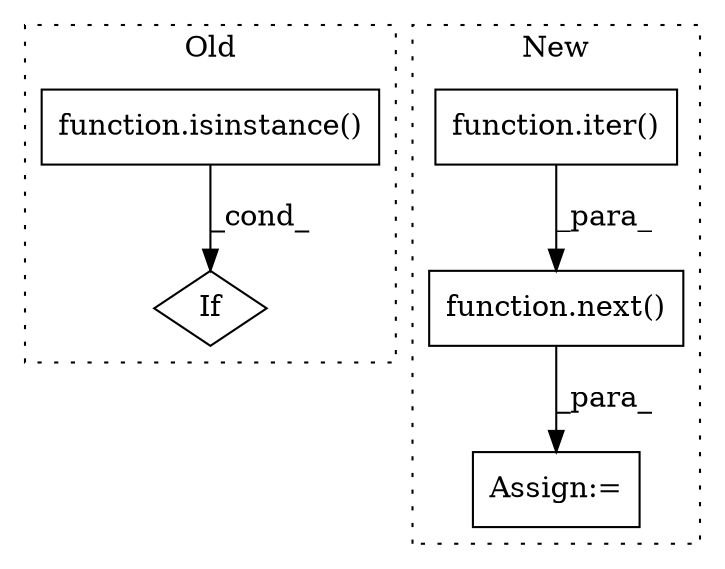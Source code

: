 digraph G {
subgraph cluster0 {
1 [label="function.isinstance()" a="75" s="754,780" l="11,1" shape="box"];
4 [label="If" a="96" s="754" l="0" shape="diamond"];
label = "Old";
style="dotted";
}
subgraph cluster1 {
2 [label="function.iter()" a="75" s="1082,1092" l="5,1" shape="box"];
3 [label="function.next()" a="75" s="1118,1125" l="5,1" shape="box"];
5 [label="Assign:=" a="68" s="1111" l="3" shape="box"];
label = "New";
style="dotted";
}
1 -> 4 [label="_cond_"];
2 -> 3 [label="_para_"];
3 -> 5 [label="_para_"];
}